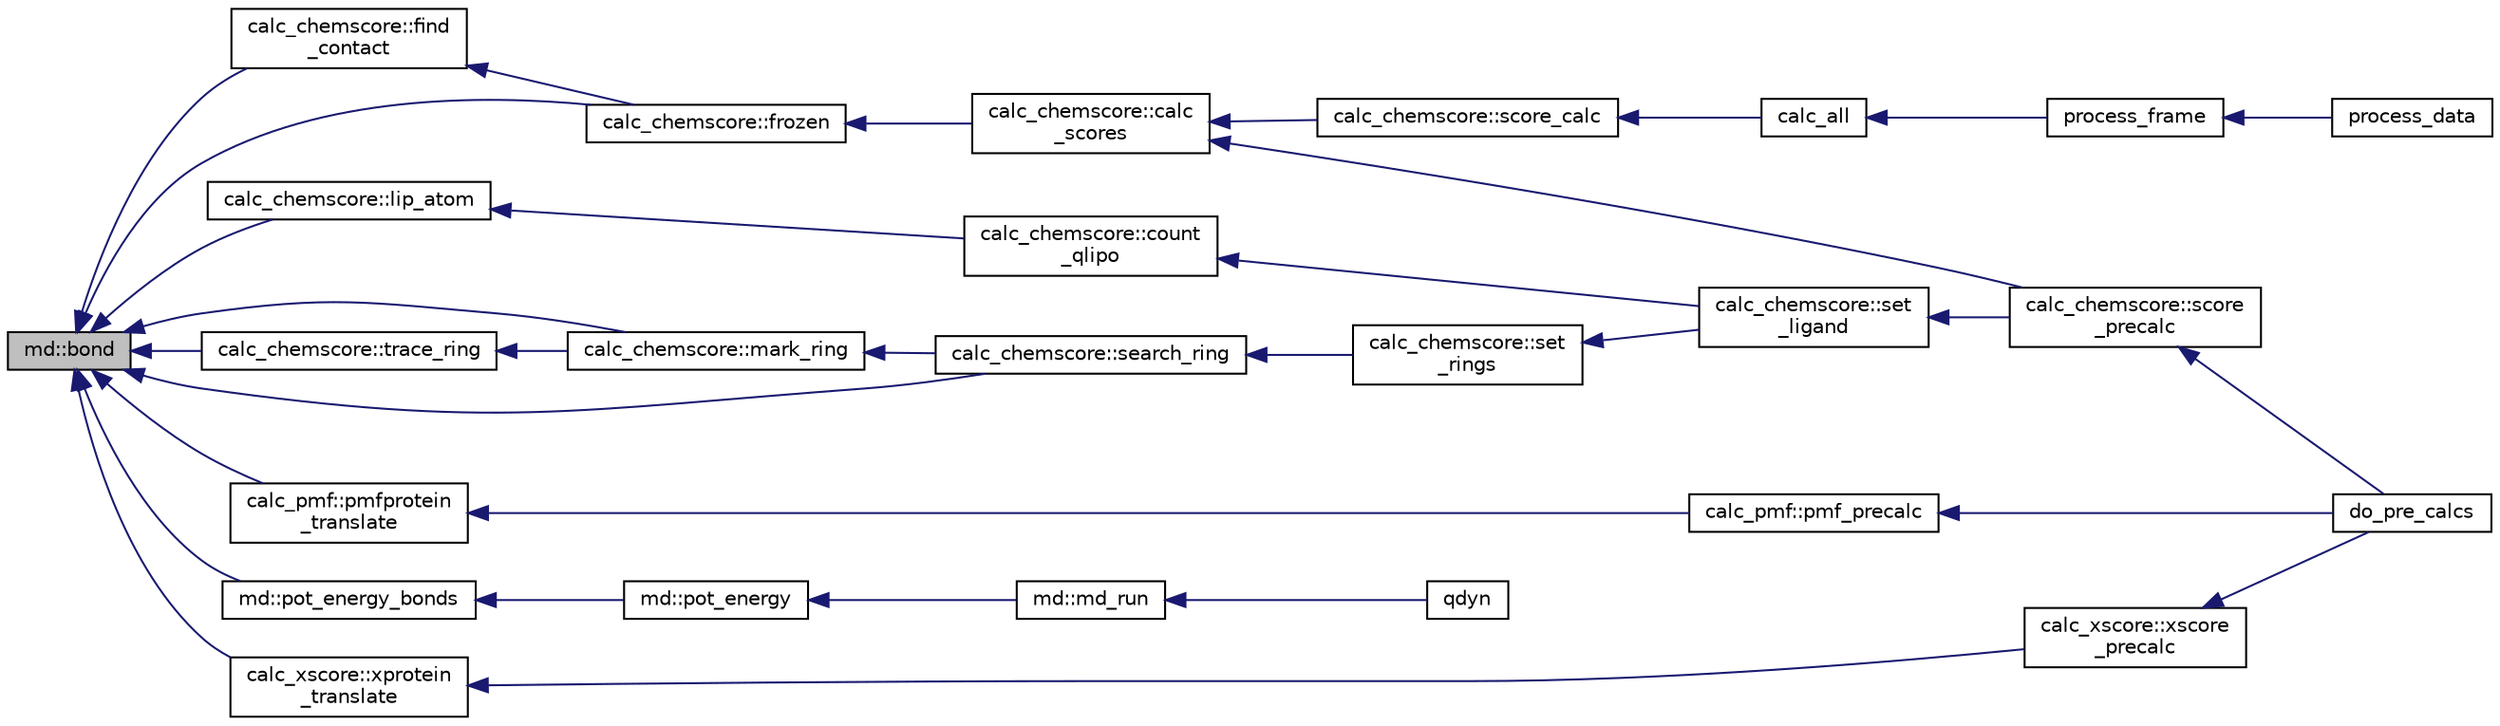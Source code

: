 digraph "md::bond"
{
  edge [fontname="Helvetica",fontsize="10",labelfontname="Helvetica",labelfontsize="10"];
  node [fontname="Helvetica",fontsize="10",shape=record];
  rankdir="LR";
  Node1 [label="md::bond",height=0.2,width=0.4,color="black", fillcolor="grey75", style="filled" fontcolor="black"];
  Node1 -> Node2 [dir="back",color="midnightblue",fontsize="10",style="solid",fontname="Helvetica"];
  Node2 [label="calc_chemscore::find\l_contact",height=0.2,width=0.4,color="black", fillcolor="white", style="filled",URL="$classcalc__chemscore.html#a95aa01634744dda8ac3af377750a6de1"];
  Node2 -> Node3 [dir="back",color="midnightblue",fontsize="10",style="solid",fontname="Helvetica"];
  Node3 [label="calc_chemscore::frozen",height=0.2,width=0.4,color="black", fillcolor="white", style="filled",URL="$classcalc__chemscore.html#a69331a1a41dd3b2dd7c69f272d87ebc5"];
  Node3 -> Node4 [dir="back",color="midnightblue",fontsize="10",style="solid",fontname="Helvetica"];
  Node4 [label="calc_chemscore::calc\l_scores",height=0.2,width=0.4,color="black", fillcolor="white", style="filled",URL="$classcalc__chemscore.html#ac685deaa80ea9769e36c6b9ac8c8462d"];
  Node4 -> Node5 [dir="back",color="midnightblue",fontsize="10",style="solid",fontname="Helvetica"];
  Node5 [label="calc_chemscore::score_calc",height=0.2,width=0.4,color="black", fillcolor="white", style="filled",URL="$classcalc__chemscore.html#a678c1ccc18920a66c00a8fe528997561"];
  Node5 -> Node6 [dir="back",color="midnightblue",fontsize="10",style="solid",fontname="Helvetica"];
  Node6 [label="calc_all",height=0.2,width=0.4,color="black", fillcolor="white", style="filled",URL="$qcalc_8f90.html#a5befd1d444d41d7d1e4bf8b297c17ee2"];
  Node6 -> Node7 [dir="back",color="midnightblue",fontsize="10",style="solid",fontname="Helvetica"];
  Node7 [label="process_frame",height=0.2,width=0.4,color="black", fillcolor="white", style="filled",URL="$qcalc_8f90.html#a93dcacb957411ed0d0471fe8a31c60d6"];
  Node7 -> Node8 [dir="back",color="midnightblue",fontsize="10",style="solid",fontname="Helvetica"];
  Node8 [label="process_data",height=0.2,width=0.4,color="black", fillcolor="white", style="filled",URL="$qcalc_8f90.html#a7d2d447954fb385bdca4f228de92b1eb"];
  Node4 -> Node9 [dir="back",color="midnightblue",fontsize="10",style="solid",fontname="Helvetica"];
  Node9 [label="calc_chemscore::score\l_precalc",height=0.2,width=0.4,color="black", fillcolor="white", style="filled",URL="$classcalc__chemscore.html#a1dbdeb7c4eb3b9068a041f3b08224417"];
  Node9 -> Node10 [dir="back",color="midnightblue",fontsize="10",style="solid",fontname="Helvetica"];
  Node10 [label="do_pre_calcs",height=0.2,width=0.4,color="black", fillcolor="white", style="filled",URL="$qcalc_8f90.html#a6de35d783d8e2c1ffead6a9dbf61ebb6"];
  Node1 -> Node3 [dir="back",color="midnightblue",fontsize="10",style="solid",fontname="Helvetica"];
  Node1 -> Node11 [dir="back",color="midnightblue",fontsize="10",style="solid",fontname="Helvetica"];
  Node11 [label="calc_chemscore::lip_atom",height=0.2,width=0.4,color="black", fillcolor="white", style="filled",URL="$classcalc__chemscore.html#a8c71c15529a582f52f4d152db39e0704"];
  Node11 -> Node12 [dir="back",color="midnightblue",fontsize="10",style="solid",fontname="Helvetica"];
  Node12 [label="calc_chemscore::count\l_qlipo",height=0.2,width=0.4,color="black", fillcolor="white", style="filled",URL="$classcalc__chemscore.html#afa2b8e0f000132f3f983c3781cc16115"];
  Node12 -> Node13 [dir="back",color="midnightblue",fontsize="10",style="solid",fontname="Helvetica"];
  Node13 [label="calc_chemscore::set\l_ligand",height=0.2,width=0.4,color="black", fillcolor="white", style="filled",URL="$classcalc__chemscore.html#a1a0ba4ea42a592ed4c0017e204372e0b"];
  Node13 -> Node9 [dir="back",color="midnightblue",fontsize="10",style="solid",fontname="Helvetica"];
  Node1 -> Node14 [dir="back",color="midnightblue",fontsize="10",style="solid",fontname="Helvetica"];
  Node14 [label="calc_chemscore::mark_ring",height=0.2,width=0.4,color="black", fillcolor="white", style="filled",URL="$classcalc__chemscore.html#a414b73e7646faa655654d38f811747f4"];
  Node14 -> Node15 [dir="back",color="midnightblue",fontsize="10",style="solid",fontname="Helvetica"];
  Node15 [label="calc_chemscore::search_ring",height=0.2,width=0.4,color="black", fillcolor="white", style="filled",URL="$classcalc__chemscore.html#a52f0eaac7653260916cc115ae99209b1"];
  Node15 -> Node16 [dir="back",color="midnightblue",fontsize="10",style="solid",fontname="Helvetica"];
  Node16 [label="calc_chemscore::set\l_rings",height=0.2,width=0.4,color="black", fillcolor="white", style="filled",URL="$classcalc__chemscore.html#ace212f3ac54af67d6c9b4219bcfe2f54"];
  Node16 -> Node13 [dir="back",color="midnightblue",fontsize="10",style="solid",fontname="Helvetica"];
  Node1 -> Node17 [dir="back",color="midnightblue",fontsize="10",style="solid",fontname="Helvetica"];
  Node17 [label="calc_pmf::pmfprotein\l_translate",height=0.2,width=0.4,color="black", fillcolor="white", style="filled",URL="$classcalc__pmf.html#a2baa30c7de82768257cedb4c5062089b"];
  Node17 -> Node18 [dir="back",color="midnightblue",fontsize="10",style="solid",fontname="Helvetica"];
  Node18 [label="calc_pmf::pmf_precalc",height=0.2,width=0.4,color="black", fillcolor="white", style="filled",URL="$classcalc__pmf.html#a15f551fc2681bc20e67c32c26f0e6213"];
  Node18 -> Node10 [dir="back",color="midnightblue",fontsize="10",style="solid",fontname="Helvetica"];
  Node1 -> Node19 [dir="back",color="midnightblue",fontsize="10",style="solid",fontname="Helvetica"];
  Node19 [label="md::pot_energy_bonds",height=0.2,width=0.4,color="black", fillcolor="white", style="filled",URL="$classmd.html#a562a2ee1724ec384edbd711aa9ef9c4a"];
  Node19 -> Node20 [dir="back",color="midnightblue",fontsize="10",style="solid",fontname="Helvetica"];
  Node20 [label="md::pot_energy",height=0.2,width=0.4,color="black", fillcolor="white", style="filled",URL="$classmd.html#a1d2fcb4bf9fce9c03ef3cc9584c719b2"];
  Node20 -> Node21 [dir="back",color="midnightblue",fontsize="10",style="solid",fontname="Helvetica"];
  Node21 [label="md::md_run",height=0.2,width=0.4,color="black", fillcolor="white", style="filled",URL="$classmd.html#a171682c3783373090d6525d6b435211e"];
  Node21 -> Node22 [dir="back",color="midnightblue",fontsize="10",style="solid",fontname="Helvetica"];
  Node22 [label="qdyn",height=0.2,width=0.4,color="black", fillcolor="white", style="filled",URL="$qdyn_8f90.html#a93aa3f5a63d37164f411c008fce7e62c"];
  Node1 -> Node15 [dir="back",color="midnightblue",fontsize="10",style="solid",fontname="Helvetica"];
  Node1 -> Node23 [dir="back",color="midnightblue",fontsize="10",style="solid",fontname="Helvetica"];
  Node23 [label="calc_chemscore::trace_ring",height=0.2,width=0.4,color="black", fillcolor="white", style="filled",URL="$classcalc__chemscore.html#abfb55febeb0d91f6e19fc431c096e3d8"];
  Node23 -> Node14 [dir="back",color="midnightblue",fontsize="10",style="solid",fontname="Helvetica"];
  Node1 -> Node24 [dir="back",color="midnightblue",fontsize="10",style="solid",fontname="Helvetica"];
  Node24 [label="calc_xscore::xprotein\l_translate",height=0.2,width=0.4,color="black", fillcolor="white", style="filled",URL="$classcalc__xscore.html#a175d1b792032d6cf86243348e1a840da"];
  Node24 -> Node25 [dir="back",color="midnightblue",fontsize="10",style="solid",fontname="Helvetica"];
  Node25 [label="calc_xscore::xscore\l_precalc",height=0.2,width=0.4,color="black", fillcolor="white", style="filled",URL="$classcalc__xscore.html#a1dd20b02356cb3c99283799d1030d1ba"];
  Node25 -> Node10 [dir="back",color="midnightblue",fontsize="10",style="solid",fontname="Helvetica"];
}
